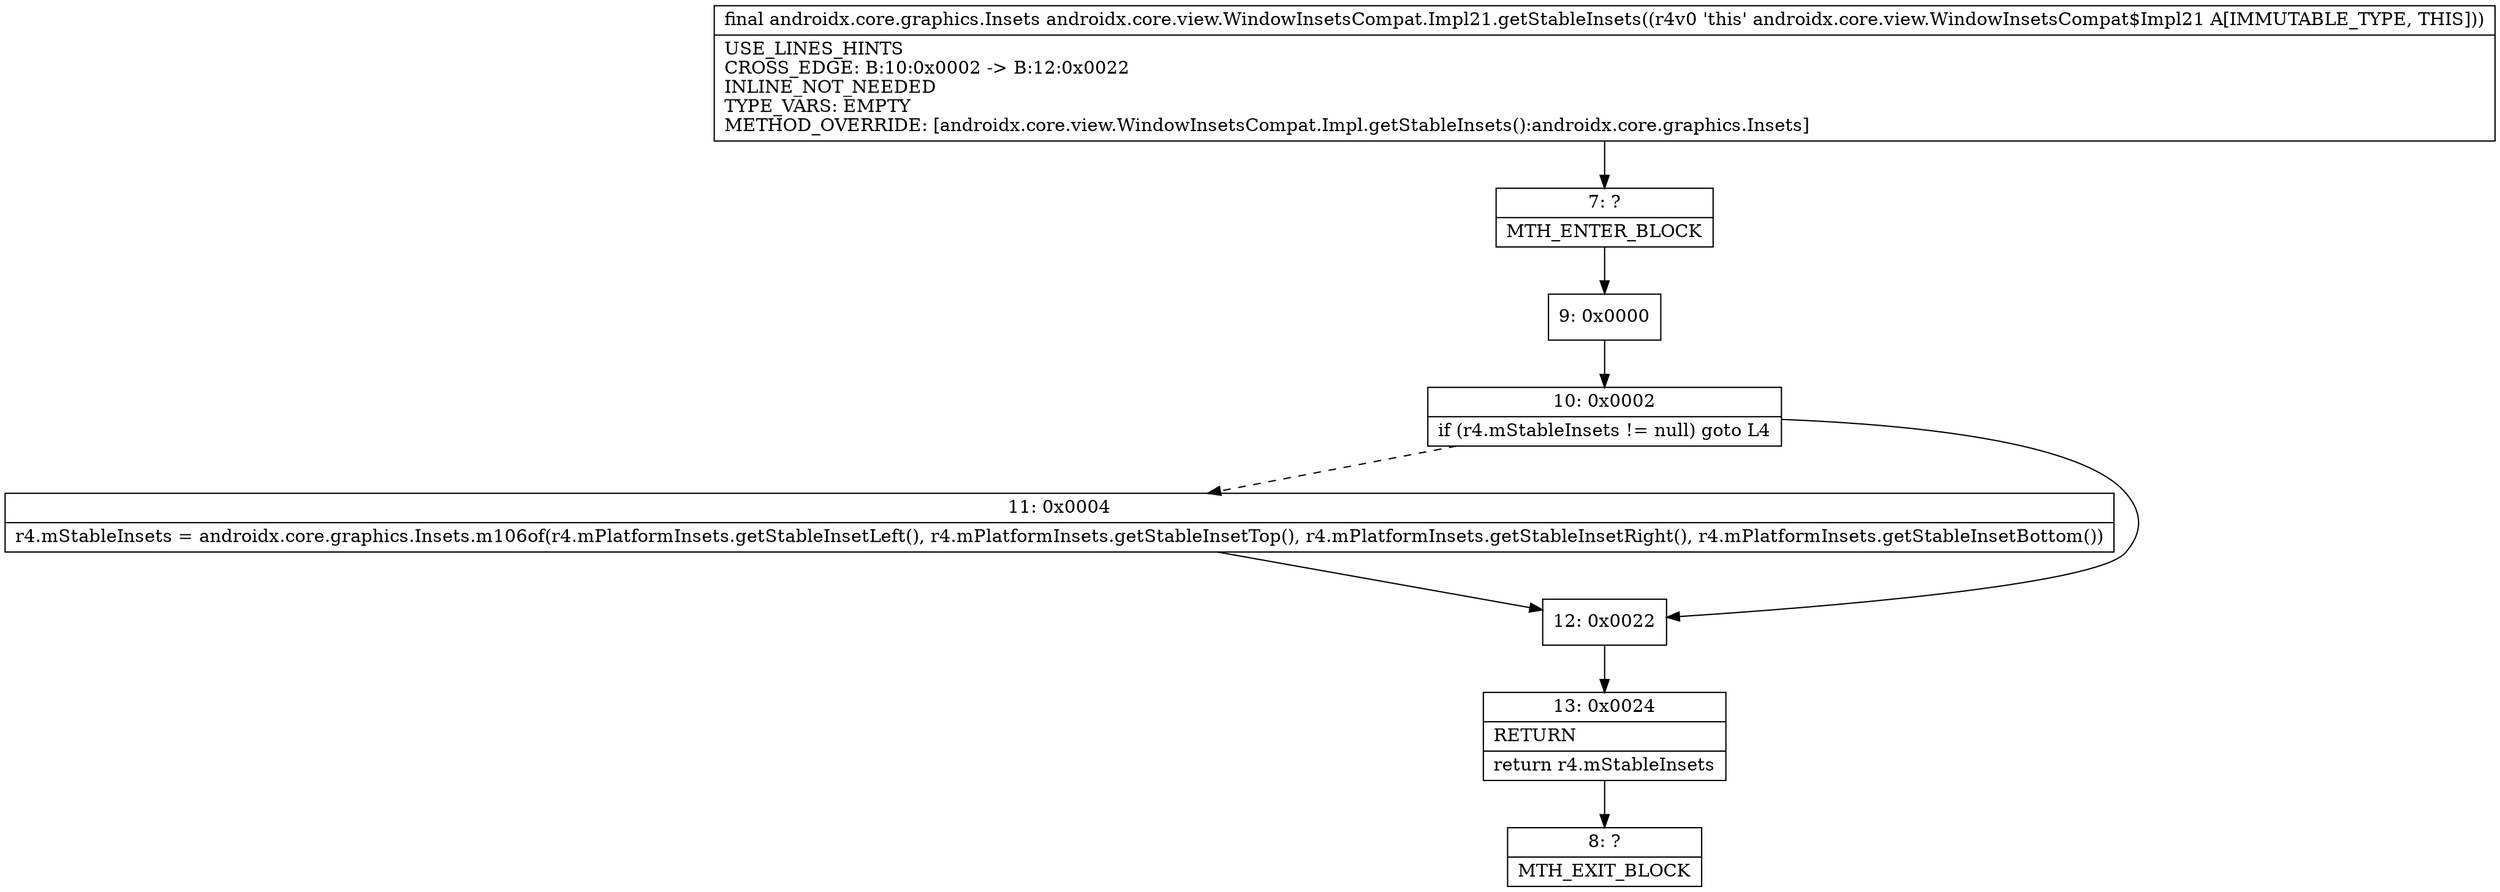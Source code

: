 digraph "CFG forandroidx.core.view.WindowInsetsCompat.Impl21.getStableInsets()Landroidx\/core\/graphics\/Insets;" {
Node_7 [shape=record,label="{7\:\ ?|MTH_ENTER_BLOCK\l}"];
Node_9 [shape=record,label="{9\:\ 0x0000}"];
Node_10 [shape=record,label="{10\:\ 0x0002|if (r4.mStableInsets != null) goto L4\l}"];
Node_11 [shape=record,label="{11\:\ 0x0004|r4.mStableInsets = androidx.core.graphics.Insets.m106of(r4.mPlatformInsets.getStableInsetLeft(), r4.mPlatformInsets.getStableInsetTop(), r4.mPlatformInsets.getStableInsetRight(), r4.mPlatformInsets.getStableInsetBottom())\l}"];
Node_12 [shape=record,label="{12\:\ 0x0022}"];
Node_13 [shape=record,label="{13\:\ 0x0024|RETURN\l|return r4.mStableInsets\l}"];
Node_8 [shape=record,label="{8\:\ ?|MTH_EXIT_BLOCK\l}"];
MethodNode[shape=record,label="{final androidx.core.graphics.Insets androidx.core.view.WindowInsetsCompat.Impl21.getStableInsets((r4v0 'this' androidx.core.view.WindowInsetsCompat$Impl21 A[IMMUTABLE_TYPE, THIS]))  | USE_LINES_HINTS\lCROSS_EDGE: B:10:0x0002 \-\> B:12:0x0022\lINLINE_NOT_NEEDED\lTYPE_VARS: EMPTY\lMETHOD_OVERRIDE: [androidx.core.view.WindowInsetsCompat.Impl.getStableInsets():androidx.core.graphics.Insets]\l}"];
MethodNode -> Node_7;Node_7 -> Node_9;
Node_9 -> Node_10;
Node_10 -> Node_11[style=dashed];
Node_10 -> Node_12;
Node_11 -> Node_12;
Node_12 -> Node_13;
Node_13 -> Node_8;
}

